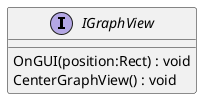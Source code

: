 @startuml
interface IGraphView {
    OnGUI(position:Rect) : void
    CenterGraphView() : void
}
@enduml
